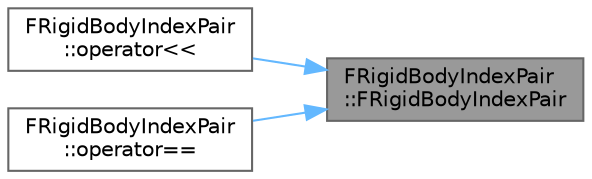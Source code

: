 digraph "FRigidBodyIndexPair::FRigidBodyIndexPair"
{
 // INTERACTIVE_SVG=YES
 // LATEX_PDF_SIZE
  bgcolor="transparent";
  edge [fontname=Helvetica,fontsize=10,labelfontname=Helvetica,labelfontsize=10];
  node [fontname=Helvetica,fontsize=10,shape=box,height=0.2,width=0.4];
  rankdir="RL";
  Node1 [id="Node000001",label="FRigidBodyIndexPair\l::FRigidBodyIndexPair",height=0.2,width=0.4,color="gray40", fillcolor="grey60", style="filled", fontcolor="black",tooltip="Default constructor required for use with TMap."];
  Node1 -> Node2 [id="edge1_Node000001_Node000002",dir="back",color="steelblue1",style="solid",tooltip=" "];
  Node2 [id="Node000002",label="FRigidBodyIndexPair\l::operator\<\<",height=0.2,width=0.4,color="grey40", fillcolor="white", style="filled",URL="$da/d55/structFRigidBodyIndexPair.html#a7791c92bf9dc2ecaabb2fe6f199494ea",tooltip="Serializes the rigid body index pair to the passed in archive."];
  Node1 -> Node3 [id="edge2_Node000001_Node000003",dir="back",color="steelblue1",style="solid",tooltip=" "];
  Node3 [id="Node000003",label="FRigidBodyIndexPair\l::operator==",height=0.2,width=0.4,color="grey40", fillcolor="white", style="filled",URL="$da/d55/structFRigidBodyIndexPair.html#af4469c3f855911b44f89a9b701f26294",tooltip="== operator required for use with TMap"];
}
